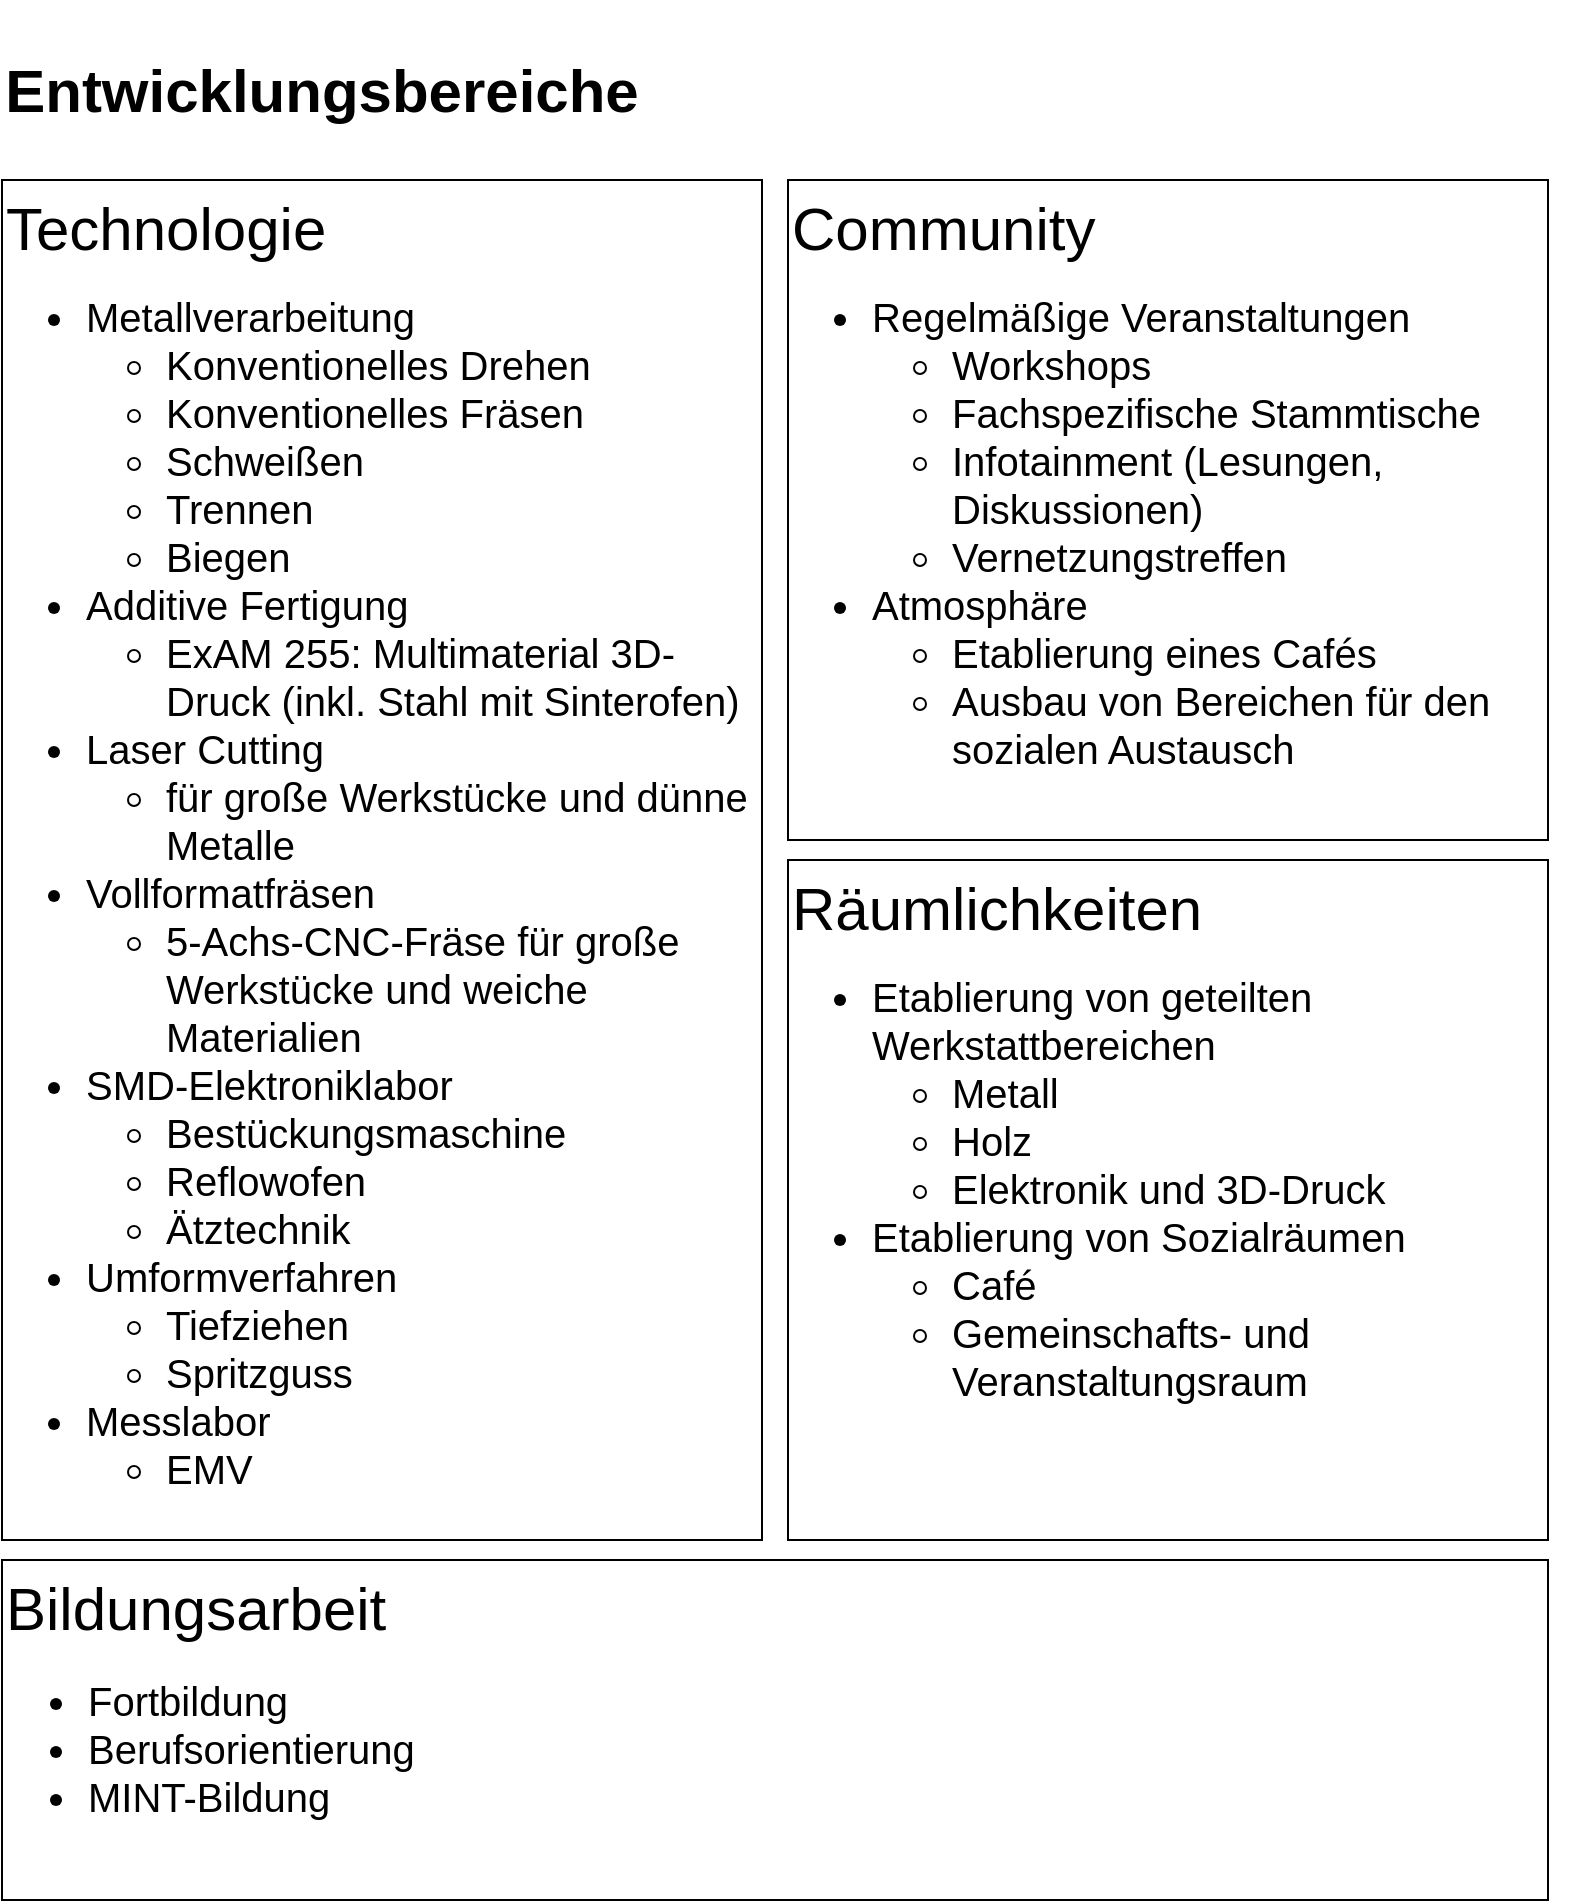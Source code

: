 <mxfile version="10.6.3" type="device"><diagram id="uO6lhgUx25dxAuGTRpQG" name="Page-1"><mxGraphModel dx="1304" dy="816" grid="1" gridSize="10" guides="1" tooltips="1" connect="1" arrows="1" fold="1" page="1" pageScale="1" pageWidth="827" pageHeight="1169" math="0" shadow="0"><root><mxCell id="0"/><mxCell id="1" parent="0"/><mxCell id="R-INuO8Q8qtif3IQvMmY-1" value="Entwicklungsbereiche" style="text;html=1;strokeColor=none;fillColor=none;align=center;verticalAlign=middle;whiteSpace=wrap;rounded=0;fontSize=30;fontStyle=1" vertex="1" parent="1"><mxGeometry x="20" y="20" width="320" height="90" as="geometry"/></mxCell><mxCell id="R-INuO8Q8qtif3IQvMmY-2" value="Technologie" style="rounded=0;whiteSpace=wrap;html=1;fontSize=30;align=left;verticalAlign=top;" vertex="1" parent="1"><mxGeometry x="20" y="110" width="380" height="680" as="geometry"/></mxCell><mxCell id="R-INuO8Q8qtif3IQvMmY-4" value="Community" style="rounded=0;whiteSpace=wrap;html=1;fontSize=30;align=left;verticalAlign=top;" vertex="1" parent="1"><mxGeometry x="413" y="110" width="380" height="330" as="geometry"/></mxCell><mxCell id="R-INuO8Q8qtif3IQvMmY-5" value="&lt;ul style=&quot;font-size: 20px&quot;&gt;&lt;li&gt;&lt;font style=&quot;font-size: 20px&quot;&gt;Metallverarbeitung&lt;/font&gt;&lt;/li&gt;&lt;ul&gt;&lt;li&gt;&lt;font&gt;&lt;font&gt;Konventionelles &lt;/font&gt;Drehen&lt;/font&gt;&lt;/li&gt;&lt;li&gt;&lt;font style=&quot;font-size: 20px&quot;&gt;Konventionelles Fräsen&lt;/font&gt;&lt;/li&gt;&lt;li&gt;&lt;font style=&quot;font-size: 20px&quot;&gt;Schweißen&lt;/font&gt;&lt;/li&gt;&lt;li&gt;&lt;font style=&quot;font-size: 20px&quot;&gt;Trennen&lt;/font&gt;&lt;/li&gt;&lt;li&gt;&lt;font style=&quot;font-size: 20px&quot;&gt;Biegen&lt;/font&gt;&lt;/li&gt;&lt;/ul&gt;&lt;li&gt;&lt;font style=&quot;font-size: 20px&quot;&gt;Additive Fertigung&lt;br&gt;&lt;/font&gt;&lt;/li&gt;&lt;ul&gt;&lt;li&gt;&lt;font style=&quot;font-size: 20px&quot;&gt;ExAM 255: Multimaterial 3D-Druck (inkl. Stahl mit Sinterofen)&lt;/font&gt;&lt;/li&gt;&lt;/ul&gt;&lt;li&gt;&lt;font style=&quot;font-size: 20px&quot;&gt;Laser Cutting&lt;/font&gt;&lt;/li&gt;&lt;ul&gt;&lt;li&gt;&lt;font style=&quot;font-size: 20px&quot;&gt;für große Werkstücke und dünne Metalle&lt;br&gt;&lt;/font&gt;&lt;/li&gt;&lt;/ul&gt;&lt;li&gt;&lt;font style=&quot;font-size: 20px&quot;&gt;Vollformatfräsen&lt;/font&gt;&lt;/li&gt;&lt;ul&gt;&lt;li&gt;&lt;div align=&quot;left&quot;&gt;&lt;font style=&quot;font-size: 20px&quot;&gt;5-Achs-CNC-Fräse für große &lt;br&gt;Werkstücke und weiche Materialien&lt;/font&gt;&lt;/div&gt;&lt;/li&gt;&lt;/ul&gt;&lt;li&gt;&lt;font style=&quot;font-size: 20px&quot;&gt;SMD-Elektroniklabor&lt;/font&gt;&lt;/li&gt;&lt;ul&gt;&lt;li&gt;&lt;font style=&quot;font-size: 20px&quot;&gt;Bestückungsmaschine&lt;/font&gt;&lt;/li&gt;&lt;li&gt;&lt;font style=&quot;font-size: 20px&quot;&gt;Reflowofen&lt;/font&gt;&lt;/li&gt;&lt;li&gt;&lt;font style=&quot;font-size: 20px&quot;&gt;Ätztechnik&lt;/font&gt;&lt;/li&gt;&lt;/ul&gt;&lt;li&gt;&lt;font style=&quot;font-size: 20px&quot;&gt;Umformverfahren&lt;/font&gt;&lt;/li&gt;&lt;ul&gt;&lt;li&gt;&lt;font style=&quot;font-size: 20px&quot;&gt;Tiefziehen&lt;/font&gt;&lt;/li&gt;&lt;/ul&gt;&lt;ul&gt;&lt;li&gt;&lt;font style=&quot;font-size: 20px&quot;&gt;Spritzguss&lt;/font&gt;&lt;/li&gt;&lt;/ul&gt;&lt;li&gt;&lt;font style=&quot;font-size: 20px&quot;&gt;Messlabor&lt;/font&gt;&lt;/li&gt;&lt;ul&gt;&lt;li&gt;&lt;font style=&quot;font-size: 20px&quot;&gt;EMV&lt;br&gt;&lt;/font&gt;&lt;/li&gt;&lt;/ul&gt;&lt;/ul&gt;" style="text;html=1;strokeColor=none;fillColor=none;align=left;verticalAlign=top;whiteSpace=wrap;rounded=0;fontSize=30;" vertex="1" parent="1"><mxGeometry x="20" y="140" width="380" height="650" as="geometry"/></mxCell><mxCell id="R-INuO8Q8qtif3IQvMmY-7" value="&lt;ul style=&quot;font-size: 20px&quot;&gt;&lt;li style=&quot;font-size: 20px&quot;&gt;Regelmäßige Veranstaltungen&lt;/li&gt;&lt;ul style=&quot;font-size: 20px&quot;&gt;&lt;li style=&quot;font-size: 20px&quot;&gt;Workshops&lt;/li&gt;&lt;li style=&quot;font-size: 20px&quot;&gt;Fachspezifische Stammtische&lt;/li&gt;&lt;li style=&quot;font-size: 20px&quot;&gt;Infotainment (Lesungen, Diskussionen)&lt;/li&gt;&lt;li style=&quot;font-size: 20px&quot;&gt;Vernetzungstreffen&lt;br&gt;&lt;/li&gt;&lt;/ul&gt;&lt;li style=&quot;font-size: 20px&quot;&gt;Atmosphäre&lt;/li&gt;&lt;ul&gt;&lt;li style=&quot;font-size: 20px&quot;&gt;Etablierung eines Cafés&lt;/li&gt;&lt;li style=&quot;font-size: 20px&quot;&gt;Ausbau von Bereichen für den sozialen Austausch&lt;br&gt;&lt;/li&gt;&lt;/ul&gt;&lt;/ul&gt;" style="text;html=1;strokeColor=none;fillColor=none;align=left;verticalAlign=top;whiteSpace=wrap;rounded=0;fontSize=20;" vertex="1" parent="1"><mxGeometry x="413" y="140" width="357" height="290" as="geometry"/></mxCell><mxCell id="R-INuO8Q8qtif3IQvMmY-8" value="Räumlichkeiten" style="rounded=0;whiteSpace=wrap;html=1;fontSize=30;align=left;verticalAlign=top;" vertex="1" parent="1"><mxGeometry x="413" y="450" width="380" height="340" as="geometry"/></mxCell><mxCell id="R-INuO8Q8qtif3IQvMmY-9" value="&lt;ul&gt;&lt;li&gt;Etablierung von geteilten Werkstattbereichen&lt;/li&gt;&lt;ul&gt;&lt;li&gt;Metall&lt;/li&gt;&lt;li&gt;Holz&lt;/li&gt;&lt;li&gt;Elektronik und 3D-Druck&lt;/li&gt;&lt;/ul&gt;&lt;li&gt;Etablierung von Sozialräumen&lt;/li&gt;&lt;ul&gt;&lt;li&gt;Café&lt;/li&gt;&lt;li&gt;Gemeinschafts- und Veranstaltungsraum&lt;br&gt;&lt;/li&gt;&lt;/ul&gt;&lt;/ul&gt;" style="text;html=1;strokeColor=none;fillColor=none;align=left;verticalAlign=top;whiteSpace=wrap;rounded=0;fontSize=20;" vertex="1" parent="1"><mxGeometry x="413" y="480" width="390" height="290" as="geometry"/></mxCell><mxCell id="R-INuO8Q8qtif3IQvMmY-10" value="Bildungsarbeit" style="rounded=0;whiteSpace=wrap;html=1;fontSize=30;align=left;verticalAlign=top;fontStyle=0" vertex="1" parent="1"><mxGeometry x="20" y="800" width="773" height="170" as="geometry"/></mxCell><mxCell id="R-INuO8Q8qtif3IQvMmY-11" value="&lt;ul style=&quot;font-size: 20px&quot;&gt;&lt;li style=&quot;font-size: 20px&quot;&gt;Fortbildung&lt;/li&gt;&lt;li style=&quot;font-size: 20px&quot;&gt;Berufsorientierung&lt;/li&gt;&lt;li style=&quot;font-size: 20px&quot;&gt;MINT-Bildung&lt;/li&gt;&lt;/ul&gt;" style="text;html=1;strokeColor=none;fillColor=none;align=left;verticalAlign=middle;whiteSpace=wrap;rounded=0;fontSize=20;" vertex="1" parent="1"><mxGeometry x="21" y="838" width="280" height="112" as="geometry"/></mxCell></root></mxGraphModel></diagram></mxfile>